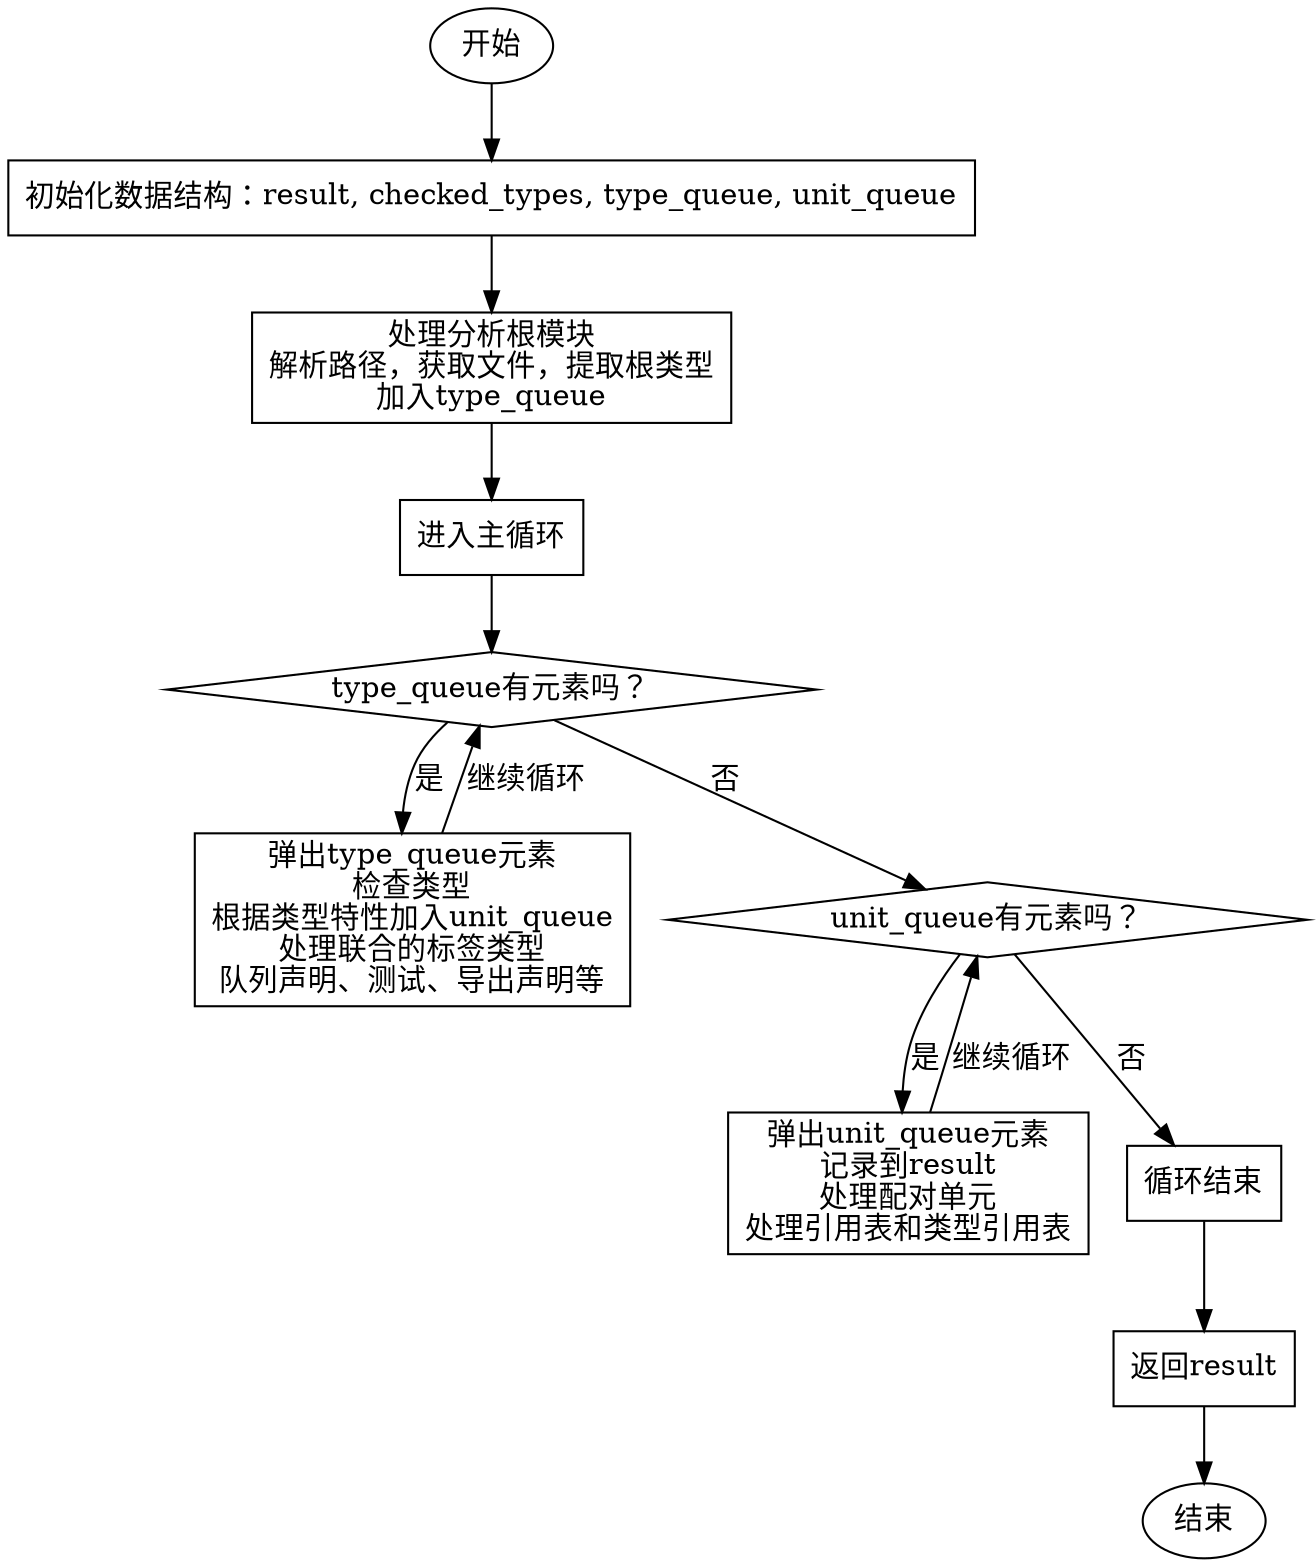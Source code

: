 
digraph resolveReferencesInner {
    node [shape=rectangle];
    start [shape=ellipse, label="开始"];
    end [shape=ellipse, label="结束"];
    
    init [label="初始化数据结构：result, checked_types, type_queue, unit_queue"];
    process_roots [label="处理分析根模块\n解析路径，获取文件，提取根类型\n加入type_queue"];
    while_loop [label="进入主循环"];
    check_type_queue [label="type_queue有元素吗？"];
    process_type [label="弹出type_queue元素\n检查类型\n根据类型特性加入unit_queue\n处理联合的标签类型\n队列声明、测试、导出声明等"];
    check_unit_queue [label="unit_queue有元素吗？"];
    process_unit [label="弹出unit_queue元素\n记录到result\n处理配对单元\n处理引用表和类型引用表"];
    break_loop [label="循环结束"];
    return_result [label="返回result"];

    start -> init;
    init -> process_roots;
    process_roots -> while_loop;
    while_loop -> check_type_queue;
    
    check_type_queue -> process_type [label="是"];
    process_type -> check_type_queue [label="继续循环"];
    
    check_type_queue -> check_unit_queue [label="否"];
    check_unit_queue -> process_unit [label="是"];
    process_unit -> check_unit_queue [label="继续循环"];
    
    check_unit_queue -> break_loop [label="否"];
    break_loop -> return_result;
    return_result -> end;

    // 条件分支样式
    check_type_queue [shape=diamond];
    check_unit_queue [shape=diamond];
}
